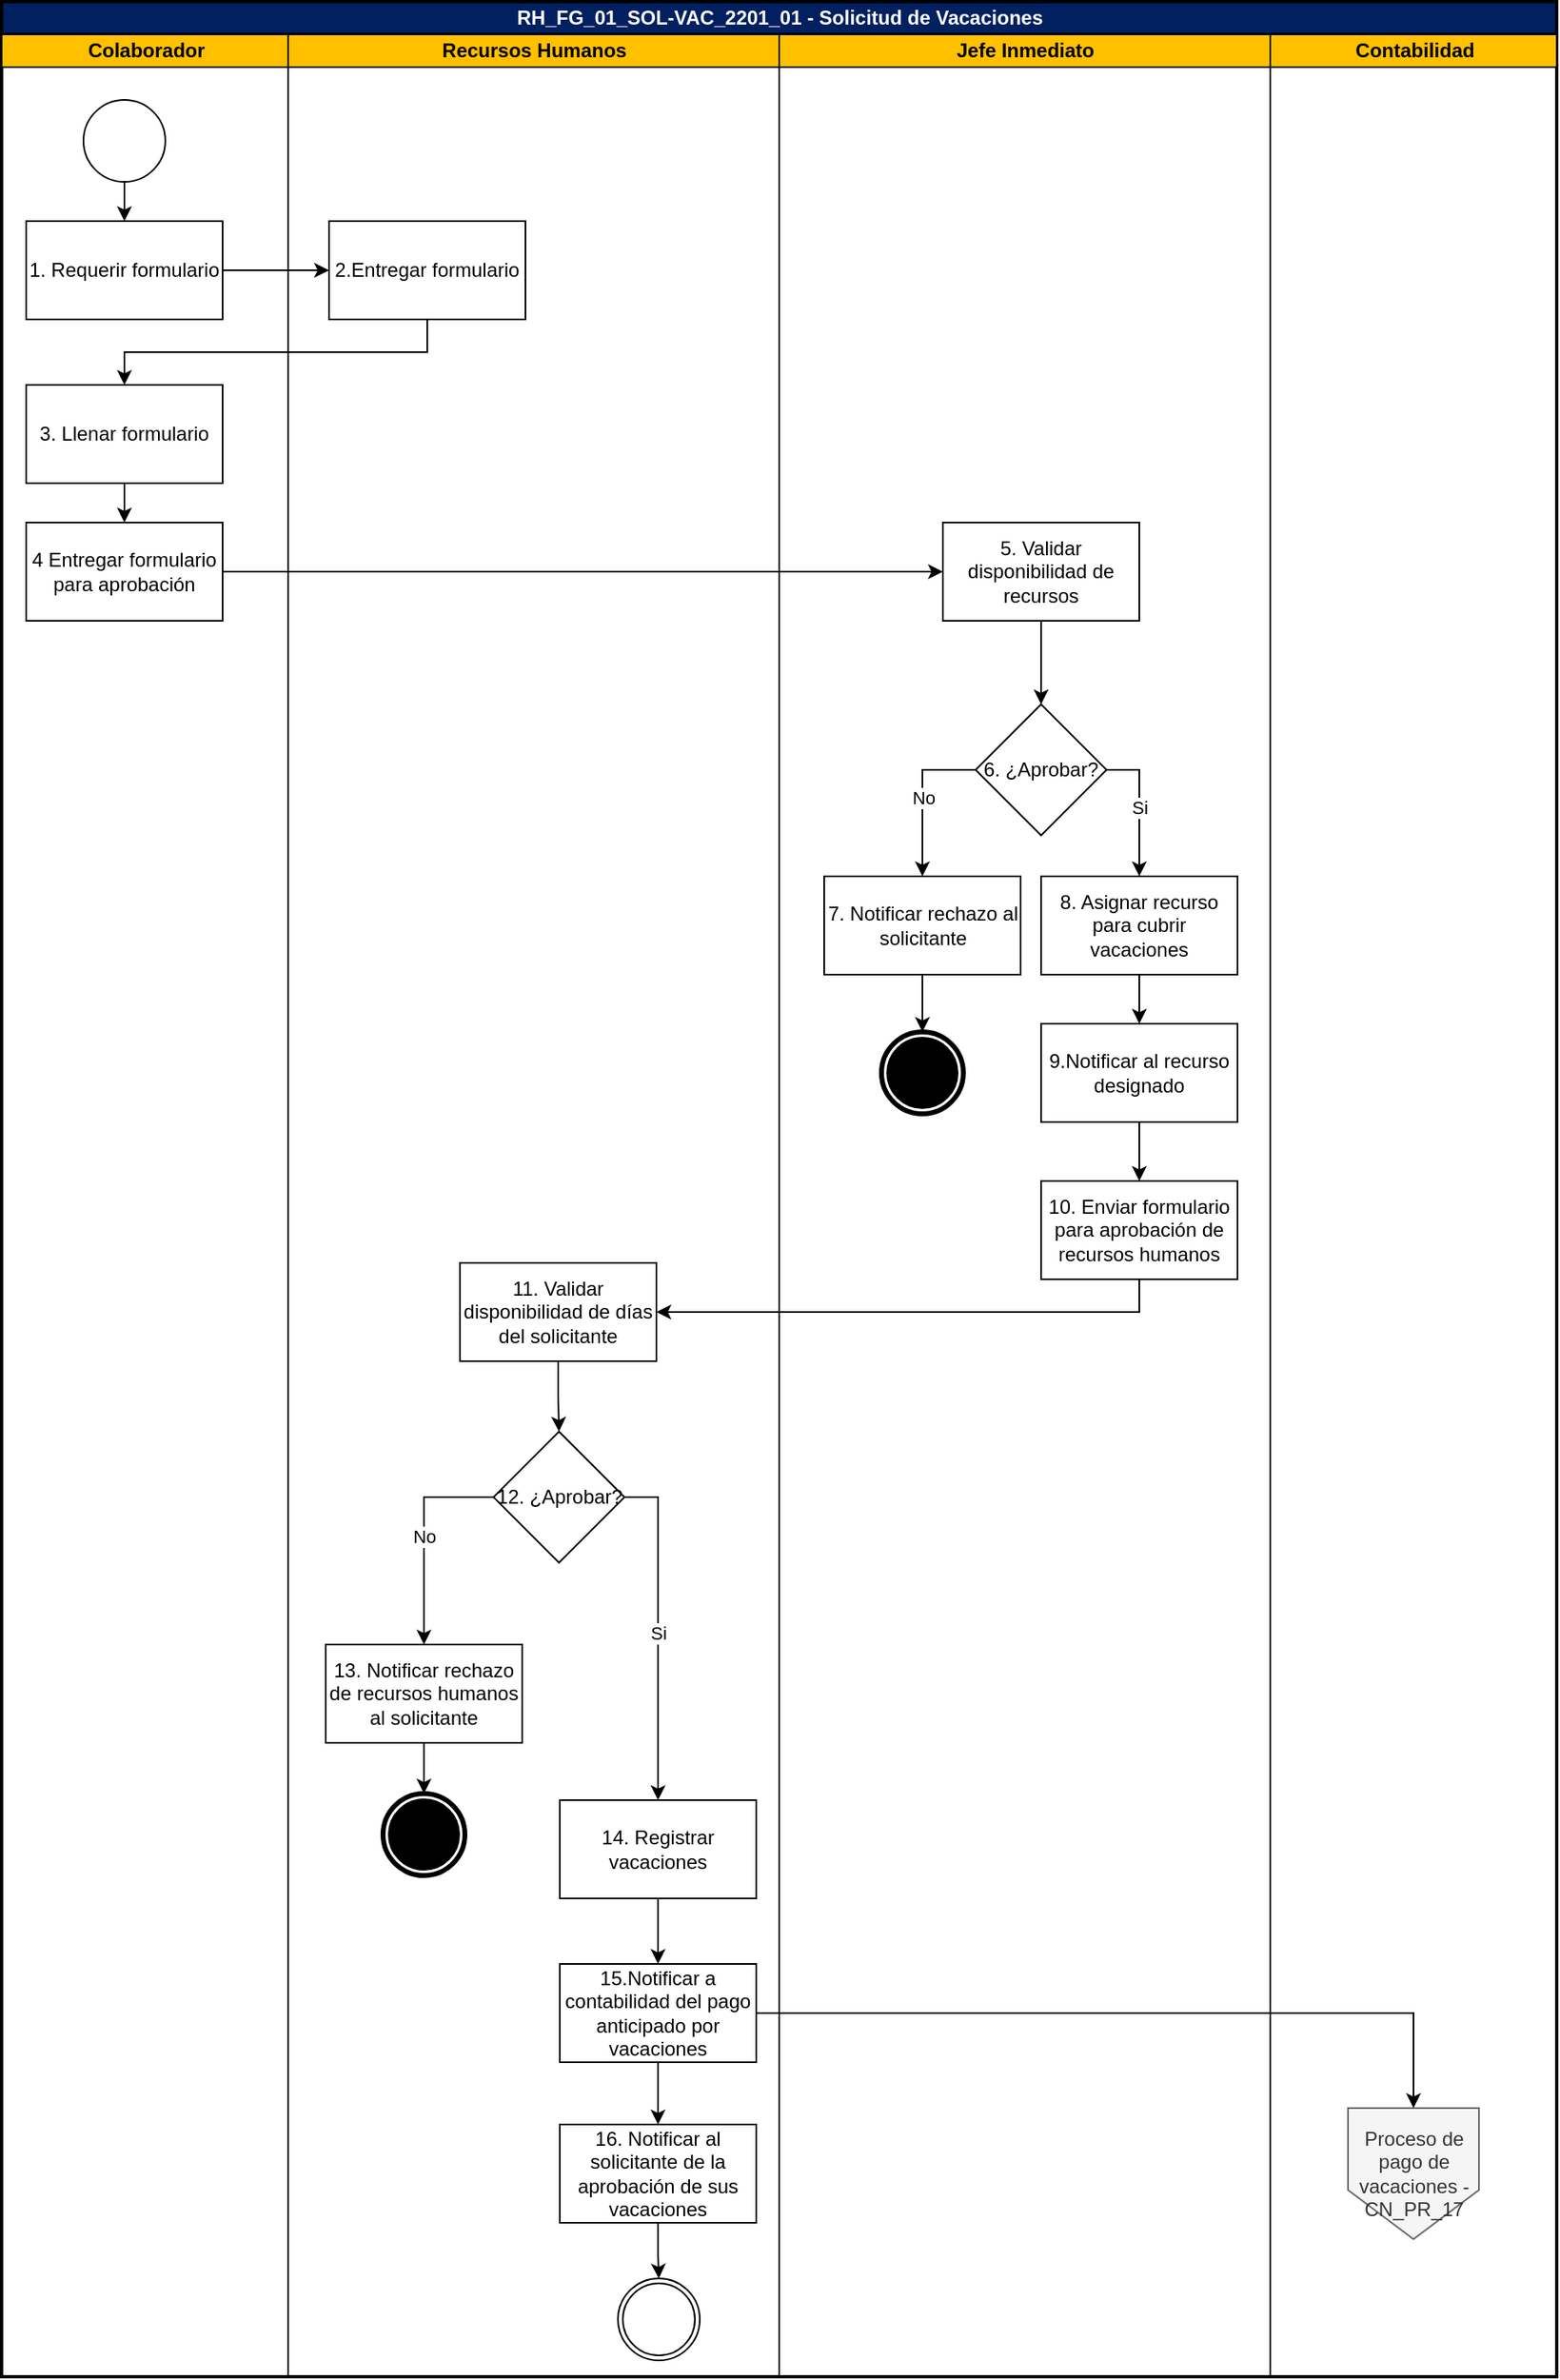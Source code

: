 <mxfile version="24.4.9" type="github" pages="4">
  <diagram id="tY38lUPqZ8C55xfi6Ca6" name="AS-IS">
    <mxGraphModel dx="1434" dy="772" grid="1" gridSize="10" guides="1" tooltips="1" connect="1" arrows="1" fold="1" page="1" pageScale="1" pageWidth="850" pageHeight="1100" math="0" shadow="0">
      <root>
        <mxCell id="0" />
        <mxCell id="1" parent="0" />
        <mxCell id="NhI2pOyRwKVzvRlpXE7j-1" value="RH_FG_01_SOL-VAC_2201_01 - Solicitud de Vacaciones" style="swimlane;childLayout=stackLayout;resizeParent=1;resizeParentMax=0;startSize=20;html=1;fillColor=#002060;strokeColor=#000000;fontColor=#ffffff;strokeWidth=2;perimeterSpacing=6;" parent="1" vertex="1">
          <mxGeometry x="20" y="10" width="950" height="1450" as="geometry" />
        </mxCell>
        <mxCell id="NhI2pOyRwKVzvRlpXE7j-2" value="Colaborador" style="swimlane;startSize=20;html=1;fillColor=#FFC000;" parent="NhI2pOyRwKVzvRlpXE7j-1" vertex="1">
          <mxGeometry y="20" width="175" height="1430" as="geometry" />
        </mxCell>
        <mxCell id="NhI2pOyRwKVzvRlpXE7j-11" value="" style="edgeStyle=orthogonalEdgeStyle;rounded=0;orthogonalLoop=1;jettySize=auto;html=1;" parent="NhI2pOyRwKVzvRlpXE7j-2" source="2iIIKkvK4nBpQ2Dj_4Cv-9" target="NhI2pOyRwKVzvRlpXE7j-10" edge="1">
          <mxGeometry relative="1" as="geometry">
            <mxPoint x="75" y="90" as="sourcePoint" />
          </mxGeometry>
        </mxCell>
        <mxCell id="NhI2pOyRwKVzvRlpXE7j-10" value="1. Requerir formulario" style="whiteSpace=wrap;html=1;" parent="NhI2pOyRwKVzvRlpXE7j-2" vertex="1">
          <mxGeometry x="15" y="114" width="120" height="60" as="geometry" />
        </mxCell>
        <mxCell id="NhI2pOyRwKVzvRlpXE7j-26" value="" style="edgeStyle=orthogonalEdgeStyle;rounded=0;orthogonalLoop=1;jettySize=auto;html=1;" parent="NhI2pOyRwKVzvRlpXE7j-2" source="NhI2pOyRwKVzvRlpXE7j-23" target="NhI2pOyRwKVzvRlpXE7j-25" edge="1">
          <mxGeometry relative="1" as="geometry" />
        </mxCell>
        <mxCell id="NhI2pOyRwKVzvRlpXE7j-23" value="3. Llenar formulario" style="whiteSpace=wrap;html=1;" parent="NhI2pOyRwKVzvRlpXE7j-2" vertex="1">
          <mxGeometry x="15" y="214" width="120" height="60" as="geometry" />
        </mxCell>
        <mxCell id="NhI2pOyRwKVzvRlpXE7j-25" value="4 Entregar formulario para aprobación" style="whiteSpace=wrap;html=1;" parent="NhI2pOyRwKVzvRlpXE7j-2" vertex="1">
          <mxGeometry x="15" y="298" width="120" height="60" as="geometry" />
        </mxCell>
        <mxCell id="2iIIKkvK4nBpQ2Dj_4Cv-9" value="" style="points=[[0.145,0.145,0],[0.5,0,0],[0.855,0.145,0],[1,0.5,0],[0.855,0.855,0],[0.5,1,0],[0.145,0.855,0],[0,0.5,0]];shape=mxgraph.bpmn.event;html=1;verticalLabelPosition=bottom;labelBackgroundColor=#ffffff;verticalAlign=top;align=center;perimeter=ellipsePerimeter;outlineConnect=0;aspect=fixed;outline=standard;symbol=general;" parent="NhI2pOyRwKVzvRlpXE7j-2" vertex="1">
          <mxGeometry x="50" y="40" width="50" height="50" as="geometry" />
        </mxCell>
        <mxCell id="NhI2pOyRwKVzvRlpXE7j-3" value="Recursos Humanos" style="swimlane;startSize=20;html=1;fillColor=#FFC000;" parent="NhI2pOyRwKVzvRlpXE7j-1" vertex="1">
          <mxGeometry x="175" y="20" width="300" height="1430" as="geometry" />
        </mxCell>
        <mxCell id="NhI2pOyRwKVzvRlpXE7j-16" value="2.Entregar formulario" style="whiteSpace=wrap;html=1;" parent="NhI2pOyRwKVzvRlpXE7j-3" vertex="1">
          <mxGeometry x="25" y="114" width="120" height="60" as="geometry" />
        </mxCell>
        <mxCell id="NhI2pOyRwKVzvRlpXE7j-52" value="" style="edgeStyle=orthogonalEdgeStyle;rounded=0;orthogonalLoop=1;jettySize=auto;html=1;entryX=0.5;entryY=0;entryDx=0;entryDy=0;" parent="NhI2pOyRwKVzvRlpXE7j-3" source="NhI2pOyRwKVzvRlpXE7j-47" target="NhI2pOyRwKVzvRlpXE7j-51" edge="1">
          <mxGeometry relative="1" as="geometry">
            <mxPoint x="165.5" y="882" as="targetPoint" />
          </mxGeometry>
        </mxCell>
        <mxCell id="NhI2pOyRwKVzvRlpXE7j-47" value="11. Validar disponibilidad de días del solicitante" style="whiteSpace=wrap;html=1;" parent="NhI2pOyRwKVzvRlpXE7j-3" vertex="1">
          <mxGeometry x="105" y="750" width="120" height="60" as="geometry" />
        </mxCell>
        <mxCell id="NhI2pOyRwKVzvRlpXE7j-64" value="Si" style="edgeStyle=orthogonalEdgeStyle;rounded=0;orthogonalLoop=1;jettySize=auto;html=1;exitX=1;exitY=0.5;exitDx=0;exitDy=0;entryX=0.5;entryY=0;entryDx=0;entryDy=0;" parent="NhI2pOyRwKVzvRlpXE7j-3" source="NhI2pOyRwKVzvRlpXE7j-51" target="NhI2pOyRwKVzvRlpXE7j-65" edge="1">
          <mxGeometry relative="1" as="geometry">
            <mxPoint x="226" y="983" as="targetPoint" />
          </mxGeometry>
        </mxCell>
        <mxCell id="NhI2pOyRwKVzvRlpXE7j-51" value="12. ¿Aprobar?" style="rhombus;whiteSpace=wrap;html=1;" parent="NhI2pOyRwKVzvRlpXE7j-3" vertex="1">
          <mxGeometry x="125.5" y="853" width="80" height="80" as="geometry" />
        </mxCell>
        <mxCell id="NhI2pOyRwKVzvRlpXE7j-59" value="No" style="edgeStyle=orthogonalEdgeStyle;rounded=0;orthogonalLoop=1;jettySize=auto;html=1;exitX=0;exitY=0.5;exitDx=0;exitDy=0;" parent="NhI2pOyRwKVzvRlpXE7j-3" source="NhI2pOyRwKVzvRlpXE7j-51" target="NhI2pOyRwKVzvRlpXE7j-60" edge="1">
          <mxGeometry relative="1" as="geometry">
            <mxPoint x="115.5" y="918" as="sourcePoint" />
          </mxGeometry>
        </mxCell>
        <mxCell id="NhI2pOyRwKVzvRlpXE7j-60" value="13. Notificar rechazo de recursos humanos al solicitante" style="whiteSpace=wrap;html=1;" parent="NhI2pOyRwKVzvRlpXE7j-3" vertex="1">
          <mxGeometry x="23" y="983" width="120" height="60" as="geometry" />
        </mxCell>
        <mxCell id="NhI2pOyRwKVzvRlpXE7j-62" value="" style="edgeStyle=orthogonalEdgeStyle;rounded=0;orthogonalLoop=1;jettySize=auto;html=1;" parent="NhI2pOyRwKVzvRlpXE7j-3" source="2iIIKkvK4nBpQ2Dj_4Cv-3" edge="1">
          <mxGeometry relative="1" as="geometry">
            <mxPoint x="83" y="1083" as="targetPoint" />
          </mxGeometry>
        </mxCell>
        <mxCell id="NhI2pOyRwKVzvRlpXE7j-68" value="" style="edgeStyle=orthogonalEdgeStyle;rounded=0;orthogonalLoop=1;jettySize=auto;html=1;" parent="NhI2pOyRwKVzvRlpXE7j-3" source="NhI2pOyRwKVzvRlpXE7j-65" target="NhI2pOyRwKVzvRlpXE7j-67" edge="1">
          <mxGeometry relative="1" as="geometry" />
        </mxCell>
        <mxCell id="NhI2pOyRwKVzvRlpXE7j-65" value="14. Registrar vacaciones" style="whiteSpace=wrap;html=1;" parent="NhI2pOyRwKVzvRlpXE7j-3" vertex="1">
          <mxGeometry x="166" y="1078" width="120" height="60" as="geometry" />
        </mxCell>
        <mxCell id="NhI2pOyRwKVzvRlpXE7j-70" value="" style="edgeStyle=orthogonalEdgeStyle;rounded=0;orthogonalLoop=1;jettySize=auto;html=1;" parent="NhI2pOyRwKVzvRlpXE7j-3" source="NhI2pOyRwKVzvRlpXE7j-67" target="NhI2pOyRwKVzvRlpXE7j-69" edge="1">
          <mxGeometry relative="1" as="geometry" />
        </mxCell>
        <mxCell id="NhI2pOyRwKVzvRlpXE7j-67" value="15.Notificar a contabilidad del pago anticipado por vacaciones" style="whiteSpace=wrap;html=1;" parent="NhI2pOyRwKVzvRlpXE7j-3" vertex="1">
          <mxGeometry x="166" y="1178" width="120" height="60" as="geometry" />
        </mxCell>
        <mxCell id="NhI2pOyRwKVzvRlpXE7j-69" value="16. Notificar al solicitante de la aprobación de sus vacaciones" style="whiteSpace=wrap;html=1;" parent="NhI2pOyRwKVzvRlpXE7j-3" vertex="1">
          <mxGeometry x="166" y="1276" width="120" height="60" as="geometry" />
        </mxCell>
        <mxCell id="2iIIKkvK4nBpQ2Dj_4Cv-2" value="" style="edgeStyle=orthogonalEdgeStyle;rounded=0;orthogonalLoop=1;jettySize=auto;html=1;exitX=0.5;exitY=1;exitDx=0;exitDy=0;" parent="NhI2pOyRwKVzvRlpXE7j-3" source="NhI2pOyRwKVzvRlpXE7j-69" target="2iIIKkvK4nBpQ2Dj_4Cv-1" edge="1">
          <mxGeometry relative="1" as="geometry">
            <mxPoint x="421" y="1366" as="sourcePoint" />
            <mxPoint x="421" y="1401" as="targetPoint" />
          </mxGeometry>
        </mxCell>
        <mxCell id="2iIIKkvK4nBpQ2Dj_4Cv-1" value="" style="points=[[0.145,0.145,0],[0.5,0,0],[0.855,0.145,0],[1,0.5,0],[0.855,0.855,0],[0.5,1,0],[0.145,0.855,0],[0,0.5,0]];shape=mxgraph.bpmn.event;html=1;verticalLabelPosition=bottom;labelBackgroundColor=#ffffff;verticalAlign=top;align=center;perimeter=ellipsePerimeter;outlineConnect=0;aspect=fixed;outline=throwing;symbol=general;" parent="NhI2pOyRwKVzvRlpXE7j-3" vertex="1">
          <mxGeometry x="201.5" y="1370" width="50" height="50" as="geometry" />
        </mxCell>
        <mxCell id="2iIIKkvK4nBpQ2Dj_4Cv-4" value="" style="edgeStyle=orthogonalEdgeStyle;rounded=0;orthogonalLoop=1;jettySize=auto;html=1;" parent="NhI2pOyRwKVzvRlpXE7j-3" source="NhI2pOyRwKVzvRlpXE7j-60" target="2iIIKkvK4nBpQ2Dj_4Cv-3" edge="1">
          <mxGeometry relative="1" as="geometry">
            <mxPoint x="278" y="1073" as="sourcePoint" />
            <mxPoint x="278" y="1113" as="targetPoint" />
          </mxGeometry>
        </mxCell>
        <mxCell id="2iIIKkvK4nBpQ2Dj_4Cv-3" value="" style="points=[[0.145,0.145,0],[0.5,0,0],[0.855,0.145,0],[1,0.5,0],[0.855,0.855,0],[0.5,1,0],[0.145,0.855,0],[0,0.5,0]];shape=mxgraph.bpmn.event;html=1;verticalLabelPosition=bottom;labelBackgroundColor=#ffffff;verticalAlign=top;align=center;perimeter=ellipsePerimeter;outlineConnect=0;aspect=fixed;outline=end;symbol=terminate;" parent="NhI2pOyRwKVzvRlpXE7j-3" vertex="1">
          <mxGeometry x="58" y="1074" width="50" height="50" as="geometry" />
        </mxCell>
        <mxCell id="NhI2pOyRwKVzvRlpXE7j-4" value="Jefe Inmediato" style="swimlane;startSize=20;html=1;fillColor=#FFC000;" parent="NhI2pOyRwKVzvRlpXE7j-1" vertex="1">
          <mxGeometry x="475" y="20" width="300" height="1430" as="geometry" />
        </mxCell>
        <mxCell id="NhI2pOyRwKVzvRlpXE7j-30" value="" style="edgeStyle=orthogonalEdgeStyle;rounded=0;orthogonalLoop=1;jettySize=auto;html=1;" parent="NhI2pOyRwKVzvRlpXE7j-4" source="NhI2pOyRwKVzvRlpXE7j-27" target="NhI2pOyRwKVzvRlpXE7j-29" edge="1">
          <mxGeometry relative="1" as="geometry" />
        </mxCell>
        <mxCell id="NhI2pOyRwKVzvRlpXE7j-27" value="5. Validar disponibilidad de recursos" style="whiteSpace=wrap;html=1;" parent="NhI2pOyRwKVzvRlpXE7j-4" vertex="1">
          <mxGeometry x="100" y="298" width="120" height="60" as="geometry" />
        </mxCell>
        <mxCell id="NhI2pOyRwKVzvRlpXE7j-41" value="Si" style="edgeStyle=orthogonalEdgeStyle;rounded=0;orthogonalLoop=1;jettySize=auto;html=1;exitX=1;exitY=0.5;exitDx=0;exitDy=0;" parent="NhI2pOyRwKVzvRlpXE7j-4" source="NhI2pOyRwKVzvRlpXE7j-29" target="NhI2pOyRwKVzvRlpXE7j-40" edge="1">
          <mxGeometry relative="1" as="geometry" />
        </mxCell>
        <mxCell id="NhI2pOyRwKVzvRlpXE7j-42" value="No" style="edgeStyle=orthogonalEdgeStyle;rounded=0;orthogonalLoop=1;jettySize=auto;html=1;exitX=0;exitY=0.5;exitDx=0;exitDy=0;" parent="NhI2pOyRwKVzvRlpXE7j-4" source="NhI2pOyRwKVzvRlpXE7j-29" target="NhI2pOyRwKVzvRlpXE7j-31" edge="1">
          <mxGeometry relative="1" as="geometry" />
        </mxCell>
        <mxCell id="NhI2pOyRwKVzvRlpXE7j-29" value="6. ¿Aprobar?" style="rhombus;whiteSpace=wrap;html=1;" parent="NhI2pOyRwKVzvRlpXE7j-4" vertex="1">
          <mxGeometry x="120" y="409" width="80" height="80" as="geometry" />
        </mxCell>
        <mxCell id="2iIIKkvK4nBpQ2Dj_4Cv-7" style="edgeStyle=orthogonalEdgeStyle;rounded=0;orthogonalLoop=1;jettySize=auto;html=1;exitX=0.5;exitY=1;exitDx=0;exitDy=0;" parent="NhI2pOyRwKVzvRlpXE7j-4" source="NhI2pOyRwKVzvRlpXE7j-31" target="2iIIKkvK4nBpQ2Dj_4Cv-5" edge="1">
          <mxGeometry relative="1" as="geometry" />
        </mxCell>
        <mxCell id="NhI2pOyRwKVzvRlpXE7j-31" value="7. Notificar rechazo al solicitante" style="whiteSpace=wrap;html=1;" parent="NhI2pOyRwKVzvRlpXE7j-4" vertex="1">
          <mxGeometry x="27.5" y="514" width="120" height="60" as="geometry" />
        </mxCell>
        <mxCell id="NhI2pOyRwKVzvRlpXE7j-40" value="8. Asignar recurso para cubrir vacaciones" style="whiteSpace=wrap;html=1;" parent="NhI2pOyRwKVzvRlpXE7j-4" vertex="1">
          <mxGeometry x="160" y="514" width="120" height="60" as="geometry" />
        </mxCell>
        <mxCell id="NhI2pOyRwKVzvRlpXE7j-45" value="10. Enviar formulario para aprobación de recursos humanos" style="whiteSpace=wrap;html=1;" parent="NhI2pOyRwKVzvRlpXE7j-4" vertex="1">
          <mxGeometry x="160" y="700" width="120" height="60" as="geometry" />
        </mxCell>
        <mxCell id="NhI2pOyRwKVzvRlpXE7j-43" value="9.Notificar al recurso designado" style="whiteSpace=wrap;html=1;" parent="NhI2pOyRwKVzvRlpXE7j-4" vertex="1">
          <mxGeometry x="160" y="604" width="120" height="60" as="geometry" />
        </mxCell>
        <mxCell id="NhI2pOyRwKVzvRlpXE7j-44" value="" style="edgeStyle=orthogonalEdgeStyle;rounded=0;orthogonalLoop=1;jettySize=auto;html=1;" parent="NhI2pOyRwKVzvRlpXE7j-4" source="NhI2pOyRwKVzvRlpXE7j-40" target="NhI2pOyRwKVzvRlpXE7j-43" edge="1">
          <mxGeometry relative="1" as="geometry" />
        </mxCell>
        <mxCell id="NhI2pOyRwKVzvRlpXE7j-46" value="" style="edgeStyle=orthogonalEdgeStyle;rounded=0;orthogonalLoop=1;jettySize=auto;html=1;exitX=0.5;exitY=1;exitDx=0;exitDy=0;" parent="NhI2pOyRwKVzvRlpXE7j-4" source="NhI2pOyRwKVzvRlpXE7j-43" target="NhI2pOyRwKVzvRlpXE7j-45" edge="1">
          <mxGeometry relative="1" as="geometry" />
        </mxCell>
        <mxCell id="2iIIKkvK4nBpQ2Dj_4Cv-5" value="" style="points=[[0.145,0.145,0],[0.5,0,0],[0.855,0.145,0],[1,0.5,0],[0.855,0.855,0],[0.5,1,0],[0.145,0.855,0],[0,0.5,0]];shape=mxgraph.bpmn.event;html=1;verticalLabelPosition=bottom;labelBackgroundColor=#ffffff;verticalAlign=top;align=center;perimeter=ellipsePerimeter;outlineConnect=0;aspect=fixed;outline=end;symbol=terminate;" parent="NhI2pOyRwKVzvRlpXE7j-4" vertex="1">
          <mxGeometry x="62.5" y="609" width="50" height="50" as="geometry" />
        </mxCell>
        <mxCell id="NhI2pOyRwKVzvRlpXE7j-17" value="" style="edgeStyle=orthogonalEdgeStyle;rounded=0;orthogonalLoop=1;jettySize=auto;html=1;" parent="NhI2pOyRwKVzvRlpXE7j-1" source="NhI2pOyRwKVzvRlpXE7j-10" target="NhI2pOyRwKVzvRlpXE7j-16" edge="1">
          <mxGeometry relative="1" as="geometry" />
        </mxCell>
        <mxCell id="NhI2pOyRwKVzvRlpXE7j-24" value="" style="edgeStyle=orthogonalEdgeStyle;rounded=0;orthogonalLoop=1;jettySize=auto;html=1;entryX=0.5;entryY=0;entryDx=0;entryDy=0;exitX=0.5;exitY=1;exitDx=0;exitDy=0;" parent="NhI2pOyRwKVzvRlpXE7j-1" source="NhI2pOyRwKVzvRlpXE7j-16" target="NhI2pOyRwKVzvRlpXE7j-23" edge="1">
          <mxGeometry relative="1" as="geometry" />
        </mxCell>
        <mxCell id="NhI2pOyRwKVzvRlpXE7j-28" value="" style="edgeStyle=orthogonalEdgeStyle;rounded=0;orthogonalLoop=1;jettySize=auto;html=1;" parent="NhI2pOyRwKVzvRlpXE7j-1" source="NhI2pOyRwKVzvRlpXE7j-25" target="NhI2pOyRwKVzvRlpXE7j-27" edge="1">
          <mxGeometry relative="1" as="geometry" />
        </mxCell>
        <mxCell id="NhI2pOyRwKVzvRlpXE7j-48" value="" style="edgeStyle=orthogonalEdgeStyle;rounded=0;orthogonalLoop=1;jettySize=auto;html=1;exitX=0.5;exitY=1;exitDx=0;exitDy=0;" parent="NhI2pOyRwKVzvRlpXE7j-1" source="NhI2pOyRwKVzvRlpXE7j-45" target="NhI2pOyRwKVzvRlpXE7j-47" edge="1">
          <mxGeometry relative="1" as="geometry" />
        </mxCell>
        <mxCell id="NhI2pOyRwKVzvRlpXE7j-6" value="Contabilidad" style="swimlane;startSize=20;html=1;fillColor=#FFC000;" parent="NhI2pOyRwKVzvRlpXE7j-1" vertex="1">
          <mxGeometry x="775" y="20" width="175" height="1430" as="geometry" />
        </mxCell>
        <mxCell id="NhI2pOyRwKVzvRlpXE7j-75" value="Proceso de pago de vacaciones - CN_PR_17" style="shape=offPageConnector;whiteSpace=wrap;html=1;fillColor=#f5f5f5;strokeColor=#666666;fontColor=#333333;" parent="NhI2pOyRwKVzvRlpXE7j-6" vertex="1">
          <mxGeometry x="47.5" y="1266" width="80" height="80" as="geometry" />
        </mxCell>
        <mxCell id="NhI2pOyRwKVzvRlpXE7j-76" style="edgeStyle=orthogonalEdgeStyle;rounded=0;orthogonalLoop=1;jettySize=auto;html=1;exitX=1;exitY=0.5;exitDx=0;exitDy=0;" parent="NhI2pOyRwKVzvRlpXE7j-1" source="NhI2pOyRwKVzvRlpXE7j-67" target="NhI2pOyRwKVzvRlpXE7j-75" edge="1">
          <mxGeometry relative="1" as="geometry" />
        </mxCell>
      </root>
    </mxGraphModel>
  </diagram>
  <diagram name="TO-BE" id="mlaHsrEKsq92Ns0Moqqn">
    <mxGraphModel dx="1434" dy="772" grid="1" gridSize="10" guides="1" tooltips="1" connect="1" arrows="1" fold="1" page="1" pageScale="1" pageWidth="850" pageHeight="1100" math="0" shadow="0">
      <root>
        <mxCell id="uLtNfe8V0-7aoF6_B4Mz-0" />
        <mxCell id="uLtNfe8V0-7aoF6_B4Mz-1" parent="uLtNfe8V0-7aoF6_B4Mz-0" />
        <mxCell id="uLtNfe8V0-7aoF6_B4Mz-2" value="RH_FG_01_SOL-VAC_2201_01 - Solicitud de Vacaciones" style="swimlane;childLayout=stackLayout;resizeParent=1;resizeParentMax=0;startSize=20;html=1;fillColor=#002060;strokeColor=#000000;fontColor=#ffffff;strokeWidth=2;perimeterSpacing=6;" vertex="1" parent="uLtNfe8V0-7aoF6_B4Mz-1">
          <mxGeometry x="20" y="10" width="950" height="1450" as="geometry" />
        </mxCell>
        <mxCell id="uLtNfe8V0-7aoF6_B4Mz-3" value="Colaborador" style="swimlane;startSize=20;html=1;fillColor=#FFC000;" vertex="1" parent="uLtNfe8V0-7aoF6_B4Mz-2">
          <mxGeometry y="20" width="175" height="1430" as="geometry" />
        </mxCell>
        <mxCell id="uLtNfe8V0-7aoF6_B4Mz-4" value="" style="edgeStyle=orthogonalEdgeStyle;rounded=0;orthogonalLoop=1;jettySize=auto;html=1;" edge="1" parent="uLtNfe8V0-7aoF6_B4Mz-3" source="uLtNfe8V0-7aoF6_B4Mz-9" target="uLtNfe8V0-7aoF6_B4Mz-5">
          <mxGeometry relative="1" as="geometry">
            <mxPoint x="75" y="90" as="sourcePoint" />
          </mxGeometry>
        </mxCell>
        <mxCell id="uLtNfe8V0-7aoF6_B4Mz-5" value="1. Requerir formulario" style="whiteSpace=wrap;html=1;" vertex="1" parent="uLtNfe8V0-7aoF6_B4Mz-3">
          <mxGeometry x="15" y="114" width="120" height="60" as="geometry" />
        </mxCell>
        <mxCell id="uLtNfe8V0-7aoF6_B4Mz-6" value="" style="edgeStyle=orthogonalEdgeStyle;rounded=0;orthogonalLoop=1;jettySize=auto;html=1;" edge="1" parent="uLtNfe8V0-7aoF6_B4Mz-3" source="uLtNfe8V0-7aoF6_B4Mz-7" target="uLtNfe8V0-7aoF6_B4Mz-8">
          <mxGeometry relative="1" as="geometry" />
        </mxCell>
        <mxCell id="uLtNfe8V0-7aoF6_B4Mz-7" value="3. Llenar formulario" style="whiteSpace=wrap;html=1;" vertex="1" parent="uLtNfe8V0-7aoF6_B4Mz-3">
          <mxGeometry x="15" y="214" width="120" height="60" as="geometry" />
        </mxCell>
        <mxCell id="uLtNfe8V0-7aoF6_B4Mz-8" value="4 Entregar formulario para aprobación" style="whiteSpace=wrap;html=1;" vertex="1" parent="uLtNfe8V0-7aoF6_B4Mz-3">
          <mxGeometry x="15" y="298" width="120" height="60" as="geometry" />
        </mxCell>
        <mxCell id="uLtNfe8V0-7aoF6_B4Mz-9" value="" style="points=[[0.145,0.145,0],[0.5,0,0],[0.855,0.145,0],[1,0.5,0],[0.855,0.855,0],[0.5,1,0],[0.145,0.855,0],[0,0.5,0]];shape=mxgraph.bpmn.event;html=1;verticalLabelPosition=bottom;labelBackgroundColor=#ffffff;verticalAlign=top;align=center;perimeter=ellipsePerimeter;outlineConnect=0;aspect=fixed;outline=standard;symbol=general;" vertex="1" parent="uLtNfe8V0-7aoF6_B4Mz-3">
          <mxGeometry x="50" y="40" width="50" height="50" as="geometry" />
        </mxCell>
        <mxCell id="uLtNfe8V0-7aoF6_B4Mz-10" value="Recursos Humanos" style="swimlane;startSize=20;html=1;fillColor=#FFC000;" vertex="1" parent="uLtNfe8V0-7aoF6_B4Mz-2">
          <mxGeometry x="175" y="20" width="300" height="1430" as="geometry" />
        </mxCell>
        <mxCell id="uLtNfe8V0-7aoF6_B4Mz-11" value="2.Entregar formulario" style="whiteSpace=wrap;html=1;" vertex="1" parent="uLtNfe8V0-7aoF6_B4Mz-10">
          <mxGeometry x="25" y="114" width="120" height="60" as="geometry" />
        </mxCell>
        <mxCell id="uLtNfe8V0-7aoF6_B4Mz-12" value="" style="edgeStyle=orthogonalEdgeStyle;rounded=0;orthogonalLoop=1;jettySize=auto;html=1;entryX=0.5;entryY=0;entryDx=0;entryDy=0;" edge="1" parent="uLtNfe8V0-7aoF6_B4Mz-10" source="uLtNfe8V0-7aoF6_B4Mz-13" target="uLtNfe8V0-7aoF6_B4Mz-15">
          <mxGeometry relative="1" as="geometry">
            <mxPoint x="165.5" y="882" as="targetPoint" />
          </mxGeometry>
        </mxCell>
        <mxCell id="uLtNfe8V0-7aoF6_B4Mz-13" value="11. Validar disponibilidad de días del solicitante" style="whiteSpace=wrap;html=1;" vertex="1" parent="uLtNfe8V0-7aoF6_B4Mz-10">
          <mxGeometry x="105" y="750" width="120" height="60" as="geometry" />
        </mxCell>
        <mxCell id="uLtNfe8V0-7aoF6_B4Mz-14" value="Si" style="edgeStyle=orthogonalEdgeStyle;rounded=0;orthogonalLoop=1;jettySize=auto;html=1;exitX=1;exitY=0.5;exitDx=0;exitDy=0;entryX=0.5;entryY=0;entryDx=0;entryDy=0;" edge="1" parent="uLtNfe8V0-7aoF6_B4Mz-10" source="uLtNfe8V0-7aoF6_B4Mz-15" target="uLtNfe8V0-7aoF6_B4Mz-20">
          <mxGeometry relative="1" as="geometry">
            <mxPoint x="226" y="983" as="targetPoint" />
          </mxGeometry>
        </mxCell>
        <mxCell id="uLtNfe8V0-7aoF6_B4Mz-15" value="12. ¿Aprobar?" style="rhombus;whiteSpace=wrap;html=1;" vertex="1" parent="uLtNfe8V0-7aoF6_B4Mz-10">
          <mxGeometry x="125.5" y="853" width="80" height="80" as="geometry" />
        </mxCell>
        <mxCell id="uLtNfe8V0-7aoF6_B4Mz-16" value="No" style="edgeStyle=orthogonalEdgeStyle;rounded=0;orthogonalLoop=1;jettySize=auto;html=1;exitX=0;exitY=0.5;exitDx=0;exitDy=0;" edge="1" parent="uLtNfe8V0-7aoF6_B4Mz-10" source="uLtNfe8V0-7aoF6_B4Mz-15" target="uLtNfe8V0-7aoF6_B4Mz-17">
          <mxGeometry relative="1" as="geometry">
            <mxPoint x="115.5" y="918" as="sourcePoint" />
          </mxGeometry>
        </mxCell>
        <mxCell id="uLtNfe8V0-7aoF6_B4Mz-17" value="13. Notificar rechazo de recursos humanos al solicitante" style="whiteSpace=wrap;html=1;" vertex="1" parent="uLtNfe8V0-7aoF6_B4Mz-10">
          <mxGeometry x="23" y="983" width="120" height="60" as="geometry" />
        </mxCell>
        <mxCell id="uLtNfe8V0-7aoF6_B4Mz-18" value="" style="edgeStyle=orthogonalEdgeStyle;rounded=0;orthogonalLoop=1;jettySize=auto;html=1;" edge="1" parent="uLtNfe8V0-7aoF6_B4Mz-10" source="uLtNfe8V0-7aoF6_B4Mz-27">
          <mxGeometry relative="1" as="geometry">
            <mxPoint x="83" y="1083" as="targetPoint" />
          </mxGeometry>
        </mxCell>
        <mxCell id="uLtNfe8V0-7aoF6_B4Mz-19" value="" style="edgeStyle=orthogonalEdgeStyle;rounded=0;orthogonalLoop=1;jettySize=auto;html=1;" edge="1" parent="uLtNfe8V0-7aoF6_B4Mz-10" source="uLtNfe8V0-7aoF6_B4Mz-20" target="uLtNfe8V0-7aoF6_B4Mz-22">
          <mxGeometry relative="1" as="geometry" />
        </mxCell>
        <mxCell id="uLtNfe8V0-7aoF6_B4Mz-20" value="14. Registrar vacaciones" style="whiteSpace=wrap;html=1;" vertex="1" parent="uLtNfe8V0-7aoF6_B4Mz-10">
          <mxGeometry x="166" y="1078" width="120" height="60" as="geometry" />
        </mxCell>
        <mxCell id="uLtNfe8V0-7aoF6_B4Mz-21" value="" style="edgeStyle=orthogonalEdgeStyle;rounded=0;orthogonalLoop=1;jettySize=auto;html=1;" edge="1" parent="uLtNfe8V0-7aoF6_B4Mz-10" source="uLtNfe8V0-7aoF6_B4Mz-22" target="uLtNfe8V0-7aoF6_B4Mz-23">
          <mxGeometry relative="1" as="geometry" />
        </mxCell>
        <mxCell id="uLtNfe8V0-7aoF6_B4Mz-22" value="15.Notificar a contabilidad del pago anticipado por vacaciones" style="whiteSpace=wrap;html=1;" vertex="1" parent="uLtNfe8V0-7aoF6_B4Mz-10">
          <mxGeometry x="166" y="1178" width="120" height="60" as="geometry" />
        </mxCell>
        <mxCell id="uLtNfe8V0-7aoF6_B4Mz-23" value="16. Notificar al solicitante de la aprobación de sus vacaciones" style="whiteSpace=wrap;html=1;" vertex="1" parent="uLtNfe8V0-7aoF6_B4Mz-10">
          <mxGeometry x="166" y="1276" width="120" height="60" as="geometry" />
        </mxCell>
        <mxCell id="uLtNfe8V0-7aoF6_B4Mz-24" value="" style="edgeStyle=orthogonalEdgeStyle;rounded=0;orthogonalLoop=1;jettySize=auto;html=1;exitX=0.5;exitY=1;exitDx=0;exitDy=0;" edge="1" parent="uLtNfe8V0-7aoF6_B4Mz-10" source="uLtNfe8V0-7aoF6_B4Mz-23" target="uLtNfe8V0-7aoF6_B4Mz-25">
          <mxGeometry relative="1" as="geometry">
            <mxPoint x="421" y="1366" as="sourcePoint" />
            <mxPoint x="421" y="1401" as="targetPoint" />
          </mxGeometry>
        </mxCell>
        <mxCell id="uLtNfe8V0-7aoF6_B4Mz-25" value="" style="points=[[0.145,0.145,0],[0.5,0,0],[0.855,0.145,0],[1,0.5,0],[0.855,0.855,0],[0.5,1,0],[0.145,0.855,0],[0,0.5,0]];shape=mxgraph.bpmn.event;html=1;verticalLabelPosition=bottom;labelBackgroundColor=#ffffff;verticalAlign=top;align=center;perimeter=ellipsePerimeter;outlineConnect=0;aspect=fixed;outline=throwing;symbol=general;" vertex="1" parent="uLtNfe8V0-7aoF6_B4Mz-10">
          <mxGeometry x="201.5" y="1370" width="50" height="50" as="geometry" />
        </mxCell>
        <mxCell id="uLtNfe8V0-7aoF6_B4Mz-26" value="" style="edgeStyle=orthogonalEdgeStyle;rounded=0;orthogonalLoop=1;jettySize=auto;html=1;" edge="1" parent="uLtNfe8V0-7aoF6_B4Mz-10" source="uLtNfe8V0-7aoF6_B4Mz-17" target="uLtNfe8V0-7aoF6_B4Mz-27">
          <mxGeometry relative="1" as="geometry">
            <mxPoint x="278" y="1073" as="sourcePoint" />
            <mxPoint x="278" y="1113" as="targetPoint" />
          </mxGeometry>
        </mxCell>
        <mxCell id="uLtNfe8V0-7aoF6_B4Mz-27" value="" style="points=[[0.145,0.145,0],[0.5,0,0],[0.855,0.145,0],[1,0.5,0],[0.855,0.855,0],[0.5,1,0],[0.145,0.855,0],[0,0.5,0]];shape=mxgraph.bpmn.event;html=1;verticalLabelPosition=bottom;labelBackgroundColor=#ffffff;verticalAlign=top;align=center;perimeter=ellipsePerimeter;outlineConnect=0;aspect=fixed;outline=end;symbol=terminate;" vertex="1" parent="uLtNfe8V0-7aoF6_B4Mz-10">
          <mxGeometry x="58" y="1074" width="50" height="50" as="geometry" />
        </mxCell>
        <mxCell id="uLtNfe8V0-7aoF6_B4Mz-28" value="Jefe Inmediato" style="swimlane;startSize=20;html=1;fillColor=#FFC000;" vertex="1" parent="uLtNfe8V0-7aoF6_B4Mz-2">
          <mxGeometry x="475" y="20" width="300" height="1430" as="geometry" />
        </mxCell>
        <mxCell id="uLtNfe8V0-7aoF6_B4Mz-29" value="" style="edgeStyle=orthogonalEdgeStyle;rounded=0;orthogonalLoop=1;jettySize=auto;html=1;" edge="1" parent="uLtNfe8V0-7aoF6_B4Mz-28" source="uLtNfe8V0-7aoF6_B4Mz-30" target="uLtNfe8V0-7aoF6_B4Mz-33">
          <mxGeometry relative="1" as="geometry" />
        </mxCell>
        <mxCell id="uLtNfe8V0-7aoF6_B4Mz-30" value="5. Validar disponibilidad de recursos" style="whiteSpace=wrap;html=1;" vertex="1" parent="uLtNfe8V0-7aoF6_B4Mz-28">
          <mxGeometry x="100" y="298" width="120" height="60" as="geometry" />
        </mxCell>
        <mxCell id="uLtNfe8V0-7aoF6_B4Mz-31" value="Si" style="edgeStyle=orthogonalEdgeStyle;rounded=0;orthogonalLoop=1;jettySize=auto;html=1;exitX=1;exitY=0.5;exitDx=0;exitDy=0;" edge="1" parent="uLtNfe8V0-7aoF6_B4Mz-28" source="uLtNfe8V0-7aoF6_B4Mz-33" target="uLtNfe8V0-7aoF6_B4Mz-36">
          <mxGeometry relative="1" as="geometry" />
        </mxCell>
        <mxCell id="uLtNfe8V0-7aoF6_B4Mz-32" value="No" style="edgeStyle=orthogonalEdgeStyle;rounded=0;orthogonalLoop=1;jettySize=auto;html=1;exitX=0;exitY=0.5;exitDx=0;exitDy=0;" edge="1" parent="uLtNfe8V0-7aoF6_B4Mz-28" source="uLtNfe8V0-7aoF6_B4Mz-33" target="uLtNfe8V0-7aoF6_B4Mz-35">
          <mxGeometry relative="1" as="geometry" />
        </mxCell>
        <mxCell id="uLtNfe8V0-7aoF6_B4Mz-33" value="6. ¿Aprobar?" style="rhombus;whiteSpace=wrap;html=1;" vertex="1" parent="uLtNfe8V0-7aoF6_B4Mz-28">
          <mxGeometry x="120" y="409" width="80" height="80" as="geometry" />
        </mxCell>
        <mxCell id="uLtNfe8V0-7aoF6_B4Mz-34" style="edgeStyle=orthogonalEdgeStyle;rounded=0;orthogonalLoop=1;jettySize=auto;html=1;exitX=0.5;exitY=1;exitDx=0;exitDy=0;" edge="1" parent="uLtNfe8V0-7aoF6_B4Mz-28" source="uLtNfe8V0-7aoF6_B4Mz-35" target="uLtNfe8V0-7aoF6_B4Mz-41">
          <mxGeometry relative="1" as="geometry" />
        </mxCell>
        <mxCell id="uLtNfe8V0-7aoF6_B4Mz-35" value="7. Notificar rechazo al solicitante" style="whiteSpace=wrap;html=1;" vertex="1" parent="uLtNfe8V0-7aoF6_B4Mz-28">
          <mxGeometry x="27.5" y="514" width="120" height="60" as="geometry" />
        </mxCell>
        <mxCell id="uLtNfe8V0-7aoF6_B4Mz-36" value="8. Asignar recurso para cubrir vacaciones" style="whiteSpace=wrap;html=1;" vertex="1" parent="uLtNfe8V0-7aoF6_B4Mz-28">
          <mxGeometry x="160" y="514" width="120" height="60" as="geometry" />
        </mxCell>
        <mxCell id="uLtNfe8V0-7aoF6_B4Mz-37" value="10. Enviar formulario para aprobación de recursos humanos" style="whiteSpace=wrap;html=1;" vertex="1" parent="uLtNfe8V0-7aoF6_B4Mz-28">
          <mxGeometry x="160" y="700" width="120" height="60" as="geometry" />
        </mxCell>
        <mxCell id="uLtNfe8V0-7aoF6_B4Mz-38" value="9.Notificar al recurso designado" style="whiteSpace=wrap;html=1;" vertex="1" parent="uLtNfe8V0-7aoF6_B4Mz-28">
          <mxGeometry x="160" y="604" width="120" height="60" as="geometry" />
        </mxCell>
        <mxCell id="uLtNfe8V0-7aoF6_B4Mz-39" value="" style="edgeStyle=orthogonalEdgeStyle;rounded=0;orthogonalLoop=1;jettySize=auto;html=1;" edge="1" parent="uLtNfe8V0-7aoF6_B4Mz-28" source="uLtNfe8V0-7aoF6_B4Mz-36" target="uLtNfe8V0-7aoF6_B4Mz-38">
          <mxGeometry relative="1" as="geometry" />
        </mxCell>
        <mxCell id="uLtNfe8V0-7aoF6_B4Mz-40" value="" style="edgeStyle=orthogonalEdgeStyle;rounded=0;orthogonalLoop=1;jettySize=auto;html=1;exitX=0.5;exitY=1;exitDx=0;exitDy=0;" edge="1" parent="uLtNfe8V0-7aoF6_B4Mz-28" source="uLtNfe8V0-7aoF6_B4Mz-38" target="uLtNfe8V0-7aoF6_B4Mz-37">
          <mxGeometry relative="1" as="geometry" />
        </mxCell>
        <mxCell id="uLtNfe8V0-7aoF6_B4Mz-41" value="" style="points=[[0.145,0.145,0],[0.5,0,0],[0.855,0.145,0],[1,0.5,0],[0.855,0.855,0],[0.5,1,0],[0.145,0.855,0],[0,0.5,0]];shape=mxgraph.bpmn.event;html=1;verticalLabelPosition=bottom;labelBackgroundColor=#ffffff;verticalAlign=top;align=center;perimeter=ellipsePerimeter;outlineConnect=0;aspect=fixed;outline=end;symbol=terminate;" vertex="1" parent="uLtNfe8V0-7aoF6_B4Mz-28">
          <mxGeometry x="62.5" y="609" width="50" height="50" as="geometry" />
        </mxCell>
        <mxCell id="uLtNfe8V0-7aoF6_B4Mz-42" value="" style="edgeStyle=orthogonalEdgeStyle;rounded=0;orthogonalLoop=1;jettySize=auto;html=1;" edge="1" parent="uLtNfe8V0-7aoF6_B4Mz-2" source="uLtNfe8V0-7aoF6_B4Mz-5" target="uLtNfe8V0-7aoF6_B4Mz-11">
          <mxGeometry relative="1" as="geometry" />
        </mxCell>
        <mxCell id="uLtNfe8V0-7aoF6_B4Mz-43" value="" style="edgeStyle=orthogonalEdgeStyle;rounded=0;orthogonalLoop=1;jettySize=auto;html=1;entryX=0.5;entryY=0;entryDx=0;entryDy=0;exitX=0.5;exitY=1;exitDx=0;exitDy=0;" edge="1" parent="uLtNfe8V0-7aoF6_B4Mz-2" source="uLtNfe8V0-7aoF6_B4Mz-11" target="uLtNfe8V0-7aoF6_B4Mz-7">
          <mxGeometry relative="1" as="geometry" />
        </mxCell>
        <mxCell id="uLtNfe8V0-7aoF6_B4Mz-44" value="" style="edgeStyle=orthogonalEdgeStyle;rounded=0;orthogonalLoop=1;jettySize=auto;html=1;" edge="1" parent="uLtNfe8V0-7aoF6_B4Mz-2" source="uLtNfe8V0-7aoF6_B4Mz-8" target="uLtNfe8V0-7aoF6_B4Mz-30">
          <mxGeometry relative="1" as="geometry" />
        </mxCell>
        <mxCell id="uLtNfe8V0-7aoF6_B4Mz-45" value="" style="edgeStyle=orthogonalEdgeStyle;rounded=0;orthogonalLoop=1;jettySize=auto;html=1;exitX=0.5;exitY=1;exitDx=0;exitDy=0;" edge="1" parent="uLtNfe8V0-7aoF6_B4Mz-2" source="uLtNfe8V0-7aoF6_B4Mz-37" target="uLtNfe8V0-7aoF6_B4Mz-13">
          <mxGeometry relative="1" as="geometry" />
        </mxCell>
        <mxCell id="uLtNfe8V0-7aoF6_B4Mz-46" value="Contabilidad" style="swimlane;startSize=20;html=1;fillColor=#FFC000;" vertex="1" parent="uLtNfe8V0-7aoF6_B4Mz-2">
          <mxGeometry x="775" y="20" width="175" height="1430" as="geometry" />
        </mxCell>
        <mxCell id="uLtNfe8V0-7aoF6_B4Mz-47" value="Proceso de pago de vacaciones - CN_PR_17" style="shape=offPageConnector;whiteSpace=wrap;html=1;fillColor=#f5f5f5;strokeColor=#666666;fontColor=#333333;" vertex="1" parent="uLtNfe8V0-7aoF6_B4Mz-46">
          <mxGeometry x="47.5" y="1266" width="80" height="80" as="geometry" />
        </mxCell>
        <mxCell id="uLtNfe8V0-7aoF6_B4Mz-48" style="edgeStyle=orthogonalEdgeStyle;rounded=0;orthogonalLoop=1;jettySize=auto;html=1;exitX=1;exitY=0.5;exitDx=0;exitDy=0;" edge="1" parent="uLtNfe8V0-7aoF6_B4Mz-2" source="uLtNfe8V0-7aoF6_B4Mz-22" target="uLtNfe8V0-7aoF6_B4Mz-47">
          <mxGeometry relative="1" as="geometry" />
        </mxCell>
      </root>
    </mxGraphModel>
  </diagram>
  <diagram id="kvJcVlHsgb67p0gqB0jY" name="BPMN">
    <mxGraphModel dx="1434" dy="772" grid="1" gridSize="10" guides="1" tooltips="1" connect="1" arrows="1" fold="1" page="1" pageScale="1" pageWidth="850" pageHeight="1100" math="0" shadow="0">
      <root>
        <mxCell id="0" />
        <mxCell id="1" parent="0" />
        <mxCell id="gkJ-rwu06B4O1B5sf2sf-1" value="Solicitud de Vacaciones" style="swimlane;html=1;childLayout=stackLayout;resizeParent=1;resizeParentMax=0;horizontal=0;startSize=20;horizontalStack=0;whiteSpace=wrap;fillColor=#002060;fontColor=#FFFFFF;" vertex="1" parent="1">
          <mxGeometry x="30" y="30" width="480" height="480" as="geometry" />
        </mxCell>
        <mxCell id="gkJ-rwu06B4O1B5sf2sf-2" value="Solicitante" style="swimlane;html=1;startSize=20;horizontal=0;fillColor=#ffc000;" vertex="1" parent="gkJ-rwu06B4O1B5sf2sf-1">
          <mxGeometry x="20" width="460" height="120" as="geometry" />
        </mxCell>
        <mxCell id="Ud-lrtTlLmHaWPWpGFHr-2" value="" style="points=[[0.25,0,0],[0.5,0,0],[0.75,0,0],[1,0.25,0],[1,0.5,0],[1,0.75,0],[0.75,1,0],[0.5,1,0],[0.25,1,0],[0,0.75,0],[0,0.5,0],[0,0.25,0]];shape=mxgraph.bpmn.task;whiteSpace=wrap;rectStyle=rounded;size=10;html=1;container=1;expand=0;collapsible=0;taskMarker=user;" vertex="1" parent="gkJ-rwu06B4O1B5sf2sf-2">
          <mxGeometry x="120" y="35" width="120" height="50" as="geometry" />
        </mxCell>
        <mxCell id="Ud-lrtTlLmHaWPWpGFHr-3" value="" style="points=[[0.145,0.145,0],[0.5,0,0],[0.855,0.145,0],[1,0.5,0],[0.855,0.855,0],[0.5,1,0],[0.145,0.855,0],[0,0.5,0]];shape=mxgraph.bpmn.event;html=1;verticalLabelPosition=bottom;labelBackgroundColor=#ffffff;verticalAlign=top;align=center;perimeter=ellipsePerimeter;outlineConnect=0;aspect=fixed;outline=standard;symbol=general;" vertex="1" parent="gkJ-rwu06B4O1B5sf2sf-2">
          <mxGeometry x="40" y="40" width="40" height="40" as="geometry" />
        </mxCell>
        <mxCell id="Ud-lrtTlLmHaWPWpGFHr-4" style="edgeStyle=orthogonalEdgeStyle;rounded=0;orthogonalLoop=1;jettySize=auto;html=1;exitX=1;exitY=0.5;exitDx=0;exitDy=0;exitPerimeter=0;entryX=0;entryY=0.5;entryDx=0;entryDy=0;entryPerimeter=0;" edge="1" parent="gkJ-rwu06B4O1B5sf2sf-2" source="Ud-lrtTlLmHaWPWpGFHr-3" target="Ud-lrtTlLmHaWPWpGFHr-2">
          <mxGeometry relative="1" as="geometry" />
        </mxCell>
        <mxCell id="gkJ-rwu06B4O1B5sf2sf-3" value="Jefe del solicitante" style="swimlane;html=1;startSize=20;horizontal=0;fillColor=#ffc000;" vertex="1" parent="gkJ-rwu06B4O1B5sf2sf-1">
          <mxGeometry x="20" y="120" width="460" height="120" as="geometry" />
        </mxCell>
        <mxCell id="gkJ-rwu06B4O1B5sf2sf-4" value="Gerente de área" style="swimlane;html=1;startSize=20;horizontal=0;fillColor=#ffc000;" vertex="1" parent="gkJ-rwu06B4O1B5sf2sf-1">
          <mxGeometry x="20" y="240" width="460" height="120" as="geometry" />
        </mxCell>
        <mxCell id="Ud-lrtTlLmHaWPWpGFHr-1" value="Recursos Humanos" style="swimlane;html=1;startSize=20;horizontal=0;fillColor=#ffc000;" vertex="1" parent="gkJ-rwu06B4O1B5sf2sf-1">
          <mxGeometry x="20" y="360" width="460" height="120" as="geometry" />
        </mxCell>
      </root>
    </mxGraphModel>
  </diagram>
  <diagram id="mZzIFoc2Dr6Ba4LsuTTy" name="Página-4">
    <mxGraphModel dx="1434" dy="772" grid="1" gridSize="10" guides="1" tooltips="1" connect="1" arrows="1" fold="1" page="1" pageScale="1" pageWidth="850" pageHeight="1100" math="0" shadow="0">
      <root>
        <mxCell id="0" />
        <mxCell id="1" parent="0" />
      </root>
    </mxGraphModel>
  </diagram>
</mxfile>
